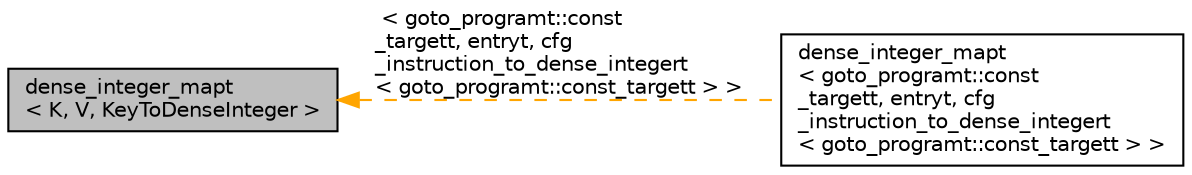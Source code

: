 digraph "dense_integer_mapt&lt; K, V, KeyToDenseInteger &gt;"
{
 // LATEX_PDF_SIZE
  bgcolor="transparent";
  edge [fontname="Helvetica",fontsize="10",labelfontname="Helvetica",labelfontsize="10"];
  node [fontname="Helvetica",fontsize="10",shape=record];
  rankdir="LR";
  Node1 [label="dense_integer_mapt\l\< K, V, KeyToDenseInteger \>",height=0.2,width=0.4,color="black", fillcolor="grey75", style="filled", fontcolor="black",tooltip="A map type that is backed by a vector, which relies on the ability to (a) see the keys that might be ..."];
  Node1 -> Node2 [dir="back",color="orange",fontsize="10",style="dashed",label=" \< goto_programt::const\l_targett, entryt, cfg\l_instruction_to_dense_integert\l\< goto_programt::const_targett \> \>" ,fontname="Helvetica"];
  Node2 [label="dense_integer_mapt\l\< goto_programt::const\l_targett, entryt, cfg\l_instruction_to_dense_integert\l\< goto_programt::const_targett \> \>",height=0.2,width=0.4,color="black",URL="$classdense__integer__mapt.html",tooltip=" "];
}
